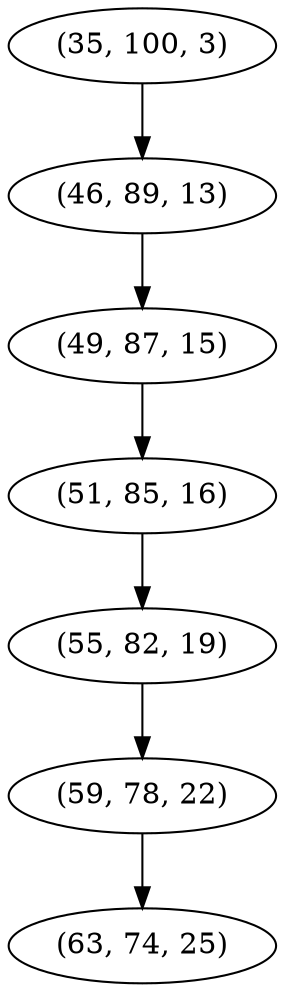 digraph tree {
    "(35, 100, 3)";
    "(46, 89, 13)";
    "(49, 87, 15)";
    "(51, 85, 16)";
    "(55, 82, 19)";
    "(59, 78, 22)";
    "(63, 74, 25)";
    "(35, 100, 3)" -> "(46, 89, 13)";
    "(46, 89, 13)" -> "(49, 87, 15)";
    "(49, 87, 15)" -> "(51, 85, 16)";
    "(51, 85, 16)" -> "(55, 82, 19)";
    "(55, 82, 19)" -> "(59, 78, 22)";
    "(59, 78, 22)" -> "(63, 74, 25)";
}
